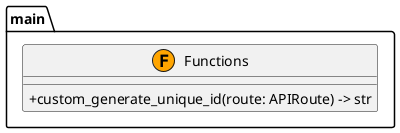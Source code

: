 @startuml
skinparam classAttributeIconSize 0

package "main" {
  class Functions <<(F,orange)>> {
    +custom_generate_unique_id(route: APIRoute) -> str
  }
}

' Relationships
@enduml